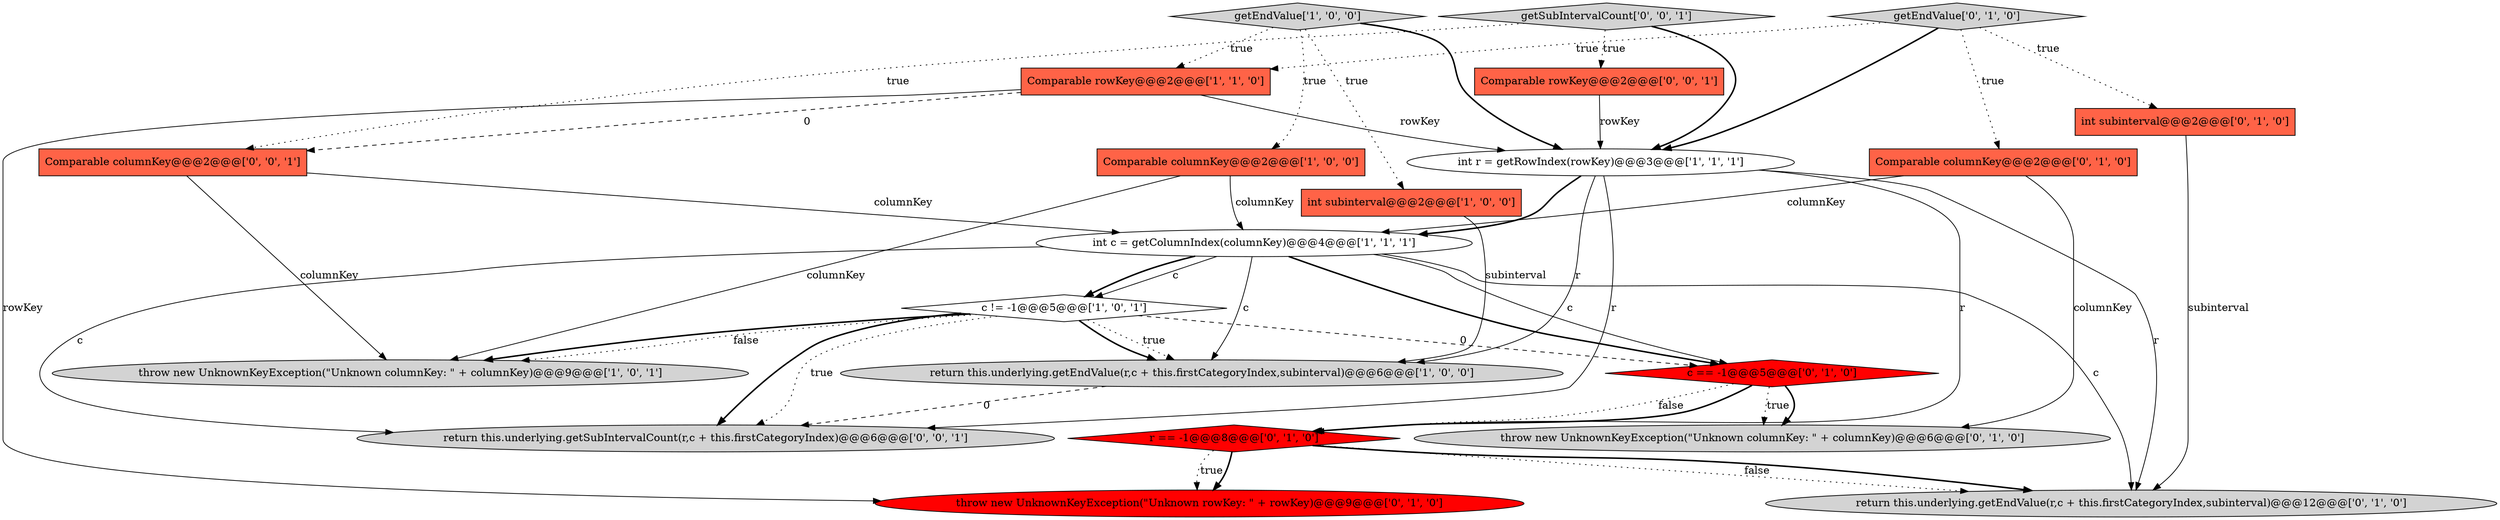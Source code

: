 digraph {
19 [style = filled, label = "Comparable columnKey@@@2@@@['0', '0', '1']", fillcolor = tomato, shape = box image = "AAA0AAABBB3BBB"];
0 [style = filled, label = "c != -1@@@5@@@['1', '0', '1']", fillcolor = white, shape = diamond image = "AAA0AAABBB1BBB"];
14 [style = filled, label = "throw new UnknownKeyException(\"Unknown columnKey: \" + columnKey)@@@6@@@['0', '1', '0']", fillcolor = lightgray, shape = ellipse image = "AAA0AAABBB2BBB"];
16 [style = filled, label = "getEndValue['0', '1', '0']", fillcolor = lightgray, shape = diamond image = "AAA0AAABBB2BBB"];
4 [style = filled, label = "int subinterval@@@2@@@['1', '0', '0']", fillcolor = tomato, shape = box image = "AAA0AAABBB1BBB"];
12 [style = filled, label = "throw new UnknownKeyException(\"Unknown rowKey: \" + rowKey)@@@9@@@['0', '1', '0']", fillcolor = red, shape = ellipse image = "AAA1AAABBB2BBB"];
18 [style = filled, label = "Comparable rowKey@@@2@@@['0', '0', '1']", fillcolor = tomato, shape = box image = "AAA0AAABBB3BBB"];
2 [style = filled, label = "int r = getRowIndex(rowKey)@@@3@@@['1', '1', '1']", fillcolor = white, shape = ellipse image = "AAA0AAABBB1BBB"];
20 [style = filled, label = "return this.underlying.getSubIntervalCount(r,c + this.firstCategoryIndex)@@@6@@@['0', '0', '1']", fillcolor = lightgray, shape = ellipse image = "AAA0AAABBB3BBB"];
10 [style = filled, label = "Comparable columnKey@@@2@@@['0', '1', '0']", fillcolor = tomato, shape = box image = "AAA0AAABBB2BBB"];
5 [style = filled, label = "Comparable rowKey@@@2@@@['1', '1', '0']", fillcolor = tomato, shape = box image = "AAA0AAABBB1BBB"];
1 [style = filled, label = "Comparable columnKey@@@2@@@['1', '0', '0']", fillcolor = tomato, shape = box image = "AAA0AAABBB1BBB"];
13 [style = filled, label = "return this.underlying.getEndValue(r,c + this.firstCategoryIndex,subinterval)@@@12@@@['0', '1', '0']", fillcolor = lightgray, shape = ellipse image = "AAA0AAABBB2BBB"];
8 [style = filled, label = "getEndValue['1', '0', '0']", fillcolor = lightgray, shape = diamond image = "AAA0AAABBB1BBB"];
11 [style = filled, label = "int subinterval@@@2@@@['0', '1', '0']", fillcolor = tomato, shape = box image = "AAA0AAABBB2BBB"];
7 [style = filled, label = "int c = getColumnIndex(columnKey)@@@4@@@['1', '1', '1']", fillcolor = white, shape = ellipse image = "AAA0AAABBB1BBB"];
9 [style = filled, label = "r == -1@@@8@@@['0', '1', '0']", fillcolor = red, shape = diamond image = "AAA1AAABBB2BBB"];
3 [style = filled, label = "throw new UnknownKeyException(\"Unknown columnKey: \" + columnKey)@@@9@@@['1', '0', '1']", fillcolor = lightgray, shape = ellipse image = "AAA0AAABBB1BBB"];
15 [style = filled, label = "c == -1@@@5@@@['0', '1', '0']", fillcolor = red, shape = diamond image = "AAA1AAABBB2BBB"];
6 [style = filled, label = "return this.underlying.getEndValue(r,c + this.firstCategoryIndex,subinterval)@@@6@@@['1', '0', '0']", fillcolor = lightgray, shape = ellipse image = "AAA0AAABBB1BBB"];
17 [style = filled, label = "getSubIntervalCount['0', '0', '1']", fillcolor = lightgray, shape = diamond image = "AAA0AAABBB3BBB"];
0->3 [style = bold, label=""];
9->12 [style = dotted, label="true"];
7->20 [style = solid, label="c"];
15->9 [style = dotted, label="false"];
18->2 [style = solid, label="rowKey"];
4->6 [style = solid, label="subinterval"];
15->14 [style = bold, label=""];
17->18 [style = dotted, label="true"];
7->15 [style = solid, label="c"];
0->6 [style = bold, label=""];
6->20 [style = dashed, label="0"];
10->7 [style = solid, label="columnKey"];
2->6 [style = solid, label="r"];
5->12 [style = solid, label="rowKey"];
0->20 [style = dotted, label="true"];
0->15 [style = dashed, label="0"];
7->0 [style = bold, label=""];
9->13 [style = dotted, label="false"];
7->13 [style = solid, label="c"];
16->2 [style = bold, label=""];
2->9 [style = solid, label="r"];
0->6 [style = dotted, label="true"];
1->3 [style = solid, label="columnKey"];
11->13 [style = solid, label="subinterval"];
15->14 [style = dotted, label="true"];
8->4 [style = dotted, label="true"];
16->10 [style = dotted, label="true"];
2->13 [style = solid, label="r"];
8->1 [style = dotted, label="true"];
1->7 [style = solid, label="columnKey"];
17->2 [style = bold, label=""];
8->2 [style = bold, label=""];
0->3 [style = dotted, label="false"];
8->5 [style = dotted, label="true"];
10->14 [style = solid, label="columnKey"];
15->9 [style = bold, label=""];
2->20 [style = solid, label="r"];
16->5 [style = dotted, label="true"];
17->19 [style = dotted, label="true"];
19->3 [style = solid, label="columnKey"];
7->15 [style = bold, label=""];
0->20 [style = bold, label=""];
5->2 [style = solid, label="rowKey"];
9->12 [style = bold, label=""];
2->7 [style = bold, label=""];
19->7 [style = solid, label="columnKey"];
7->0 [style = solid, label="c"];
16->11 [style = dotted, label="true"];
5->19 [style = dashed, label="0"];
7->6 [style = solid, label="c"];
9->13 [style = bold, label=""];
}
